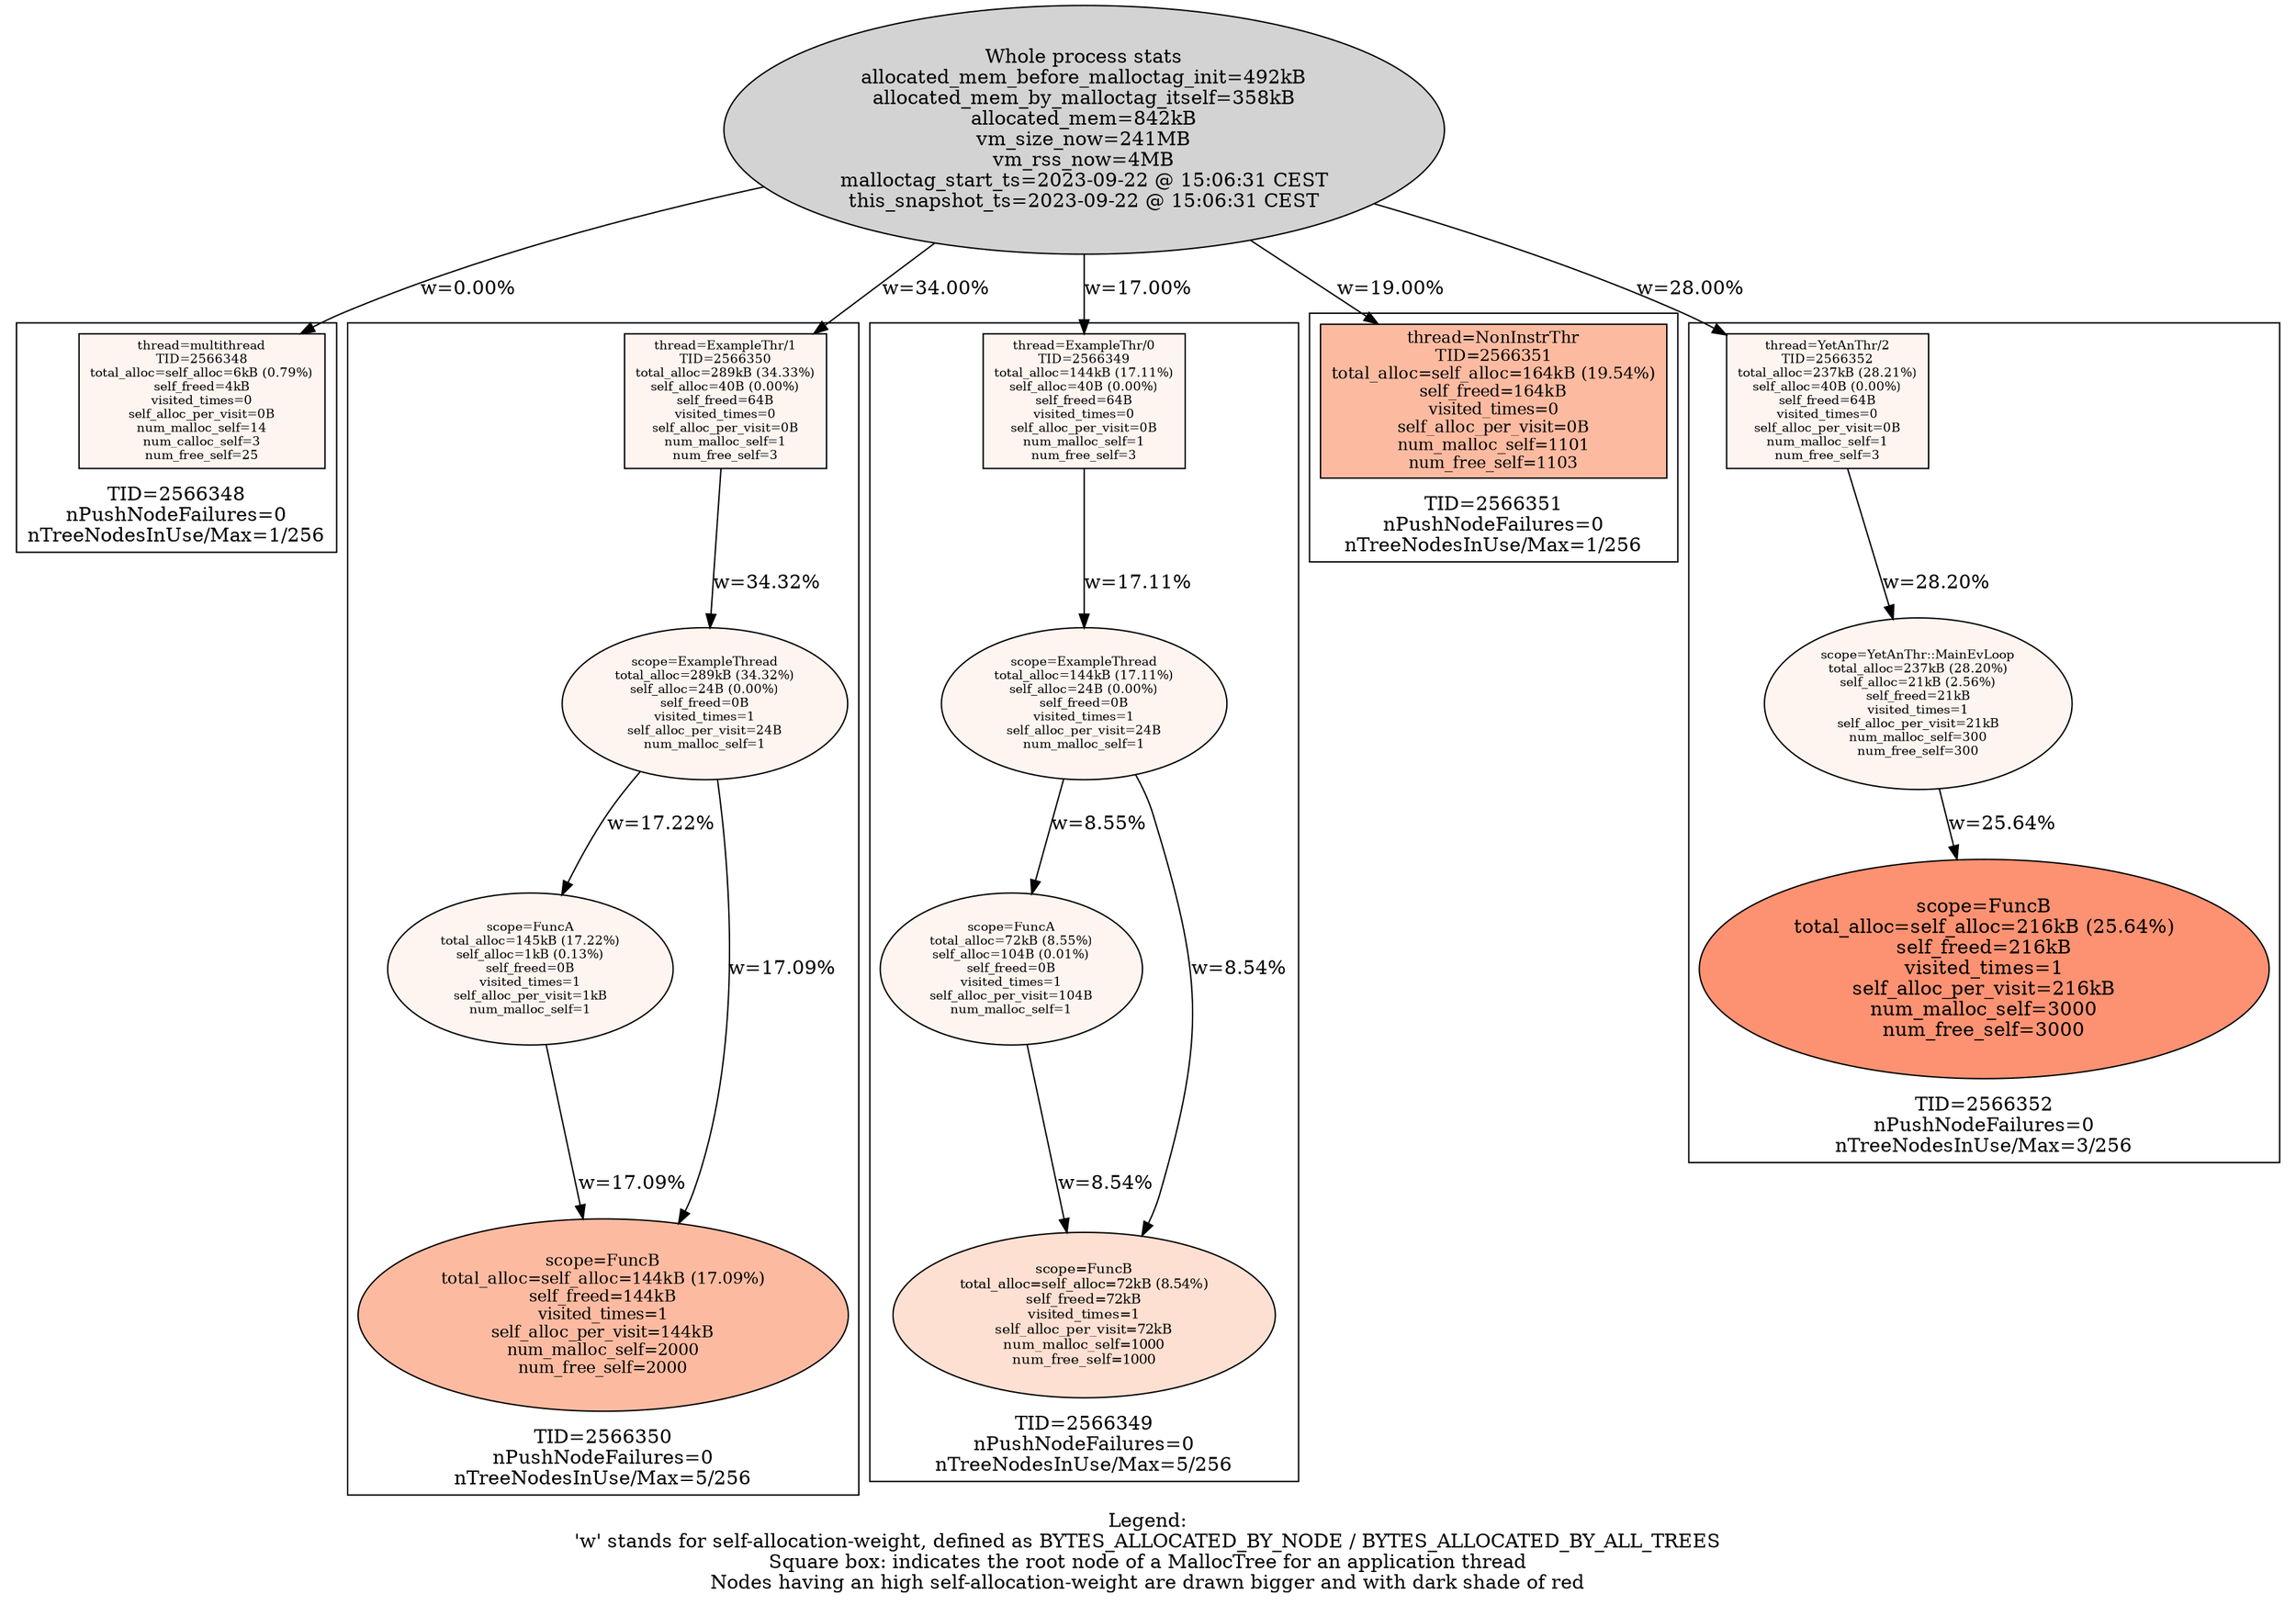digraph AllMallocTrees {
 node [colorscheme=reds9 style=filled]
  "Process 2566348" [label="Whole process stats\nallocated_mem_before_malloctag_init=492kB\nallocated_mem_by_malloctag_itself=358kB\nallocated_mem=842kB\nvm_size_now=241MB\nvm_rss_now=4MB\nmalloctag_start_ts=2023-09-22 @ 15:06:31 CEST\nthis_snapshot_ts=2023-09-22 @ 15:06:31 CEST\n"
]
 subgraph cluster_TID2566348 {
  node [colorscheme=reds9 style=filled]
  labelloc="b"
  label="TID=2566348\nnPushNodeFailures=0\nnTreeNodesInUse/Max=1/256\n"
  "2566348_multithread" [label="thread=multithread\nTID=2566348\ntotal_alloc=self_alloc=6kB (0.79%)\nself_freed=4kB\nvisited_times=0\nself_alloc_per_visit=0B\nnum_malloc_self=14\nnum_calloc_self=3\nnum_free_self=25\n"
 shape=box fillcolor=1 fontsize=9]
 }

  "Process 2566348" -> "2566348_multithread" [label="w=0.00%"]
 subgraph cluster_TID2566350 {
  node [colorscheme=reds9 style=filled]
  labelloc="b"
  label="TID=2566350\nnPushNodeFailures=0\nnTreeNodesInUse/Max=5/256\n"
  "2566350_ExampleThr/1" [label="thread=ExampleThr/1\nTID=2566350\ntotal_alloc=289kB (34.33%)\nself_alloc=40B (0.00%)\nself_freed=64B\nvisited_times=0\nself_alloc_per_visit=0B\nnum_malloc_self=1\nnum_free_self=3\n"
 shape=box fillcolor=1 fontsize=9]
  "2566350_ExampleThr/1" -> "2566350_ExampleThread" [label="w=34.32%"]
  "2566350_ExampleThread" [label="scope=ExampleThread\ntotal_alloc=289kB (34.32%)\nself_alloc=24B (0.00%)\nself_freed=0B\nvisited_times=1\nself_alloc_per_visit=24B\nnum_malloc_self=1\n"
 fillcolor=1 fontsize=9]
  "2566350_ExampleThread" -> "2566350_FuncA" [label="w=17.22%"]
  "2566350_ExampleThread" -> "2566350_FuncB" [label="w=17.09%"]
  "2566350_FuncA" [label="scope=FuncA\ntotal_alloc=145kB (17.22%)\nself_alloc=1kB (0.13%)\nself_freed=0B\nvisited_times=1\nself_alloc_per_visit=1kB\nnum_malloc_self=1\n"
 fillcolor=1 fontsize=9]
  "2566350_FuncA" -> "2566350_FuncB" [label="w=17.09%"]
  "2566350_FuncB" [label="scope=FuncB\ntotal_alloc=self_alloc=144kB (17.09%)\nself_freed=144kB\nvisited_times=1\nself_alloc_per_visit=144kB\nnum_malloc_self=2000\nnum_free_self=2000\n"
 fillcolor=3 fontsize=12]
  "2566350_FuncB" [label="scope=FuncB\ntotal_alloc=self_alloc=144kB (17.09%)\nself_freed=144kB\nvisited_times=1\nself_alloc_per_visit=144kB\nnum_malloc_self=2000\nnum_free_self=2000\n"
 fillcolor=3 fontsize=12]
 }

  "Process 2566348" -> "2566350_ExampleThr/1" [label="w=34.00%"]
 subgraph cluster_TID2566349 {
  node [colorscheme=reds9 style=filled]
  labelloc="b"
  label="TID=2566349\nnPushNodeFailures=0\nnTreeNodesInUse/Max=5/256\n"
  "2566349_ExampleThr/0" [label="thread=ExampleThr/0\nTID=2566349\ntotal_alloc=144kB (17.11%)\nself_alloc=40B (0.00%)\nself_freed=64B\nvisited_times=0\nself_alloc_per_visit=0B\nnum_malloc_self=1\nnum_free_self=3\n"
 shape=box fillcolor=1 fontsize=9]
  "2566349_ExampleThr/0" -> "2566349_ExampleThread" [label="w=17.11%"]
  "2566349_ExampleThread" [label="scope=ExampleThread\ntotal_alloc=144kB (17.11%)\nself_alloc=24B (0.00%)\nself_freed=0B\nvisited_times=1\nself_alloc_per_visit=24B\nnum_malloc_self=1\n"
 fillcolor=1 fontsize=9]
  "2566349_ExampleThread" -> "2566349_FuncA" [label="w=8.55%"]
  "2566349_ExampleThread" -> "2566349_FuncB" [label="w=8.54%"]
  "2566349_FuncA" [label="scope=FuncA\ntotal_alloc=72kB (8.55%)\nself_alloc=104B (0.01%)\nself_freed=0B\nvisited_times=1\nself_alloc_per_visit=104B\nnum_malloc_self=1\n"
 fillcolor=1 fontsize=9]
  "2566349_FuncA" -> "2566349_FuncB" [label="w=8.54%"]
  "2566349_FuncB" [label="scope=FuncB\ntotal_alloc=self_alloc=72kB (8.54%)\nself_freed=72kB\nvisited_times=1\nself_alloc_per_visit=72kB\nnum_malloc_self=1000\nnum_free_self=1000\n"
 fillcolor=2 fontsize=10]
  "2566349_FuncB" [label="scope=FuncB\ntotal_alloc=self_alloc=72kB (8.54%)\nself_freed=72kB\nvisited_times=1\nself_alloc_per_visit=72kB\nnum_malloc_self=1000\nnum_free_self=1000\n"
 fillcolor=2 fontsize=10]
 }

  "Process 2566348" -> "2566349_ExampleThr/0" [label="w=17.00%"]
 subgraph cluster_TID2566351 {
  node [colorscheme=reds9 style=filled]
  labelloc="b"
  label="TID=2566351\nnPushNodeFailures=0\nnTreeNodesInUse/Max=1/256\n"
  "2566351_NonInstrThr" [label="thread=NonInstrThr\nTID=2566351\ntotal_alloc=self_alloc=164kB (19.54%)\nself_freed=164kB\nvisited_times=0\nself_alloc_per_visit=0B\nnum_malloc_self=1101\nnum_free_self=1103\n"
 shape=box fillcolor=3 fontsize=12]
 }

  "Process 2566348" -> "2566351_NonInstrThr" [label="w=19.00%"]
 subgraph cluster_TID2566352 {
  node [colorscheme=reds9 style=filled]
  labelloc="b"
  label="TID=2566352\nnPushNodeFailures=0\nnTreeNodesInUse/Max=3/256\n"
  "2566352_YetAnThr/2" [label="thread=YetAnThr/2\nTID=2566352\ntotal_alloc=237kB (28.21%)\nself_alloc=40B (0.00%)\nself_freed=64B\nvisited_times=0\nself_alloc_per_visit=0B\nnum_malloc_self=1\nnum_free_self=3\n"
 shape=box fillcolor=1 fontsize=9]
  "2566352_YetAnThr/2" -> "2566352_YetAnThr::MainEvLoop" [label="w=28.20%"]
  "2566352_YetAnThr::MainEvLoop" [label="scope=YetAnThr::MainEvLoop\ntotal_alloc=237kB (28.20%)\nself_alloc=21kB (2.56%)\nself_freed=21kB\nvisited_times=1\nself_alloc_per_visit=21kB\nnum_malloc_self=300\nnum_free_self=300\n"
 fillcolor=1 fontsize=9]
  "2566352_YetAnThr::MainEvLoop" -> "2566352_FuncB" [label="w=25.64%"]
  "2566352_FuncB" [label="scope=FuncB\ntotal_alloc=self_alloc=216kB (25.64%)\nself_freed=216kB\nvisited_times=1\nself_alloc_per_visit=216kB\nnum_malloc_self=3000\nnum_free_self=3000\n"
 fillcolor=4 fontsize=14]
 }

  "Process 2566348" -> "2566352_YetAnThr/2" [label="w=28.00%"]
 labelloc="b"
 label="Legend:\n'w' stands for self-allocation-weight, defined as BYTES_ALLOCATED_BY_NODE / BYTES_ALLOCATED_BY_ALL_TREES\nSquare box: indicates the root node of a MallocTree for an application thread\nNodes having an high self-allocation-weight are drawn bigger and with dark shade of red\n"
}

